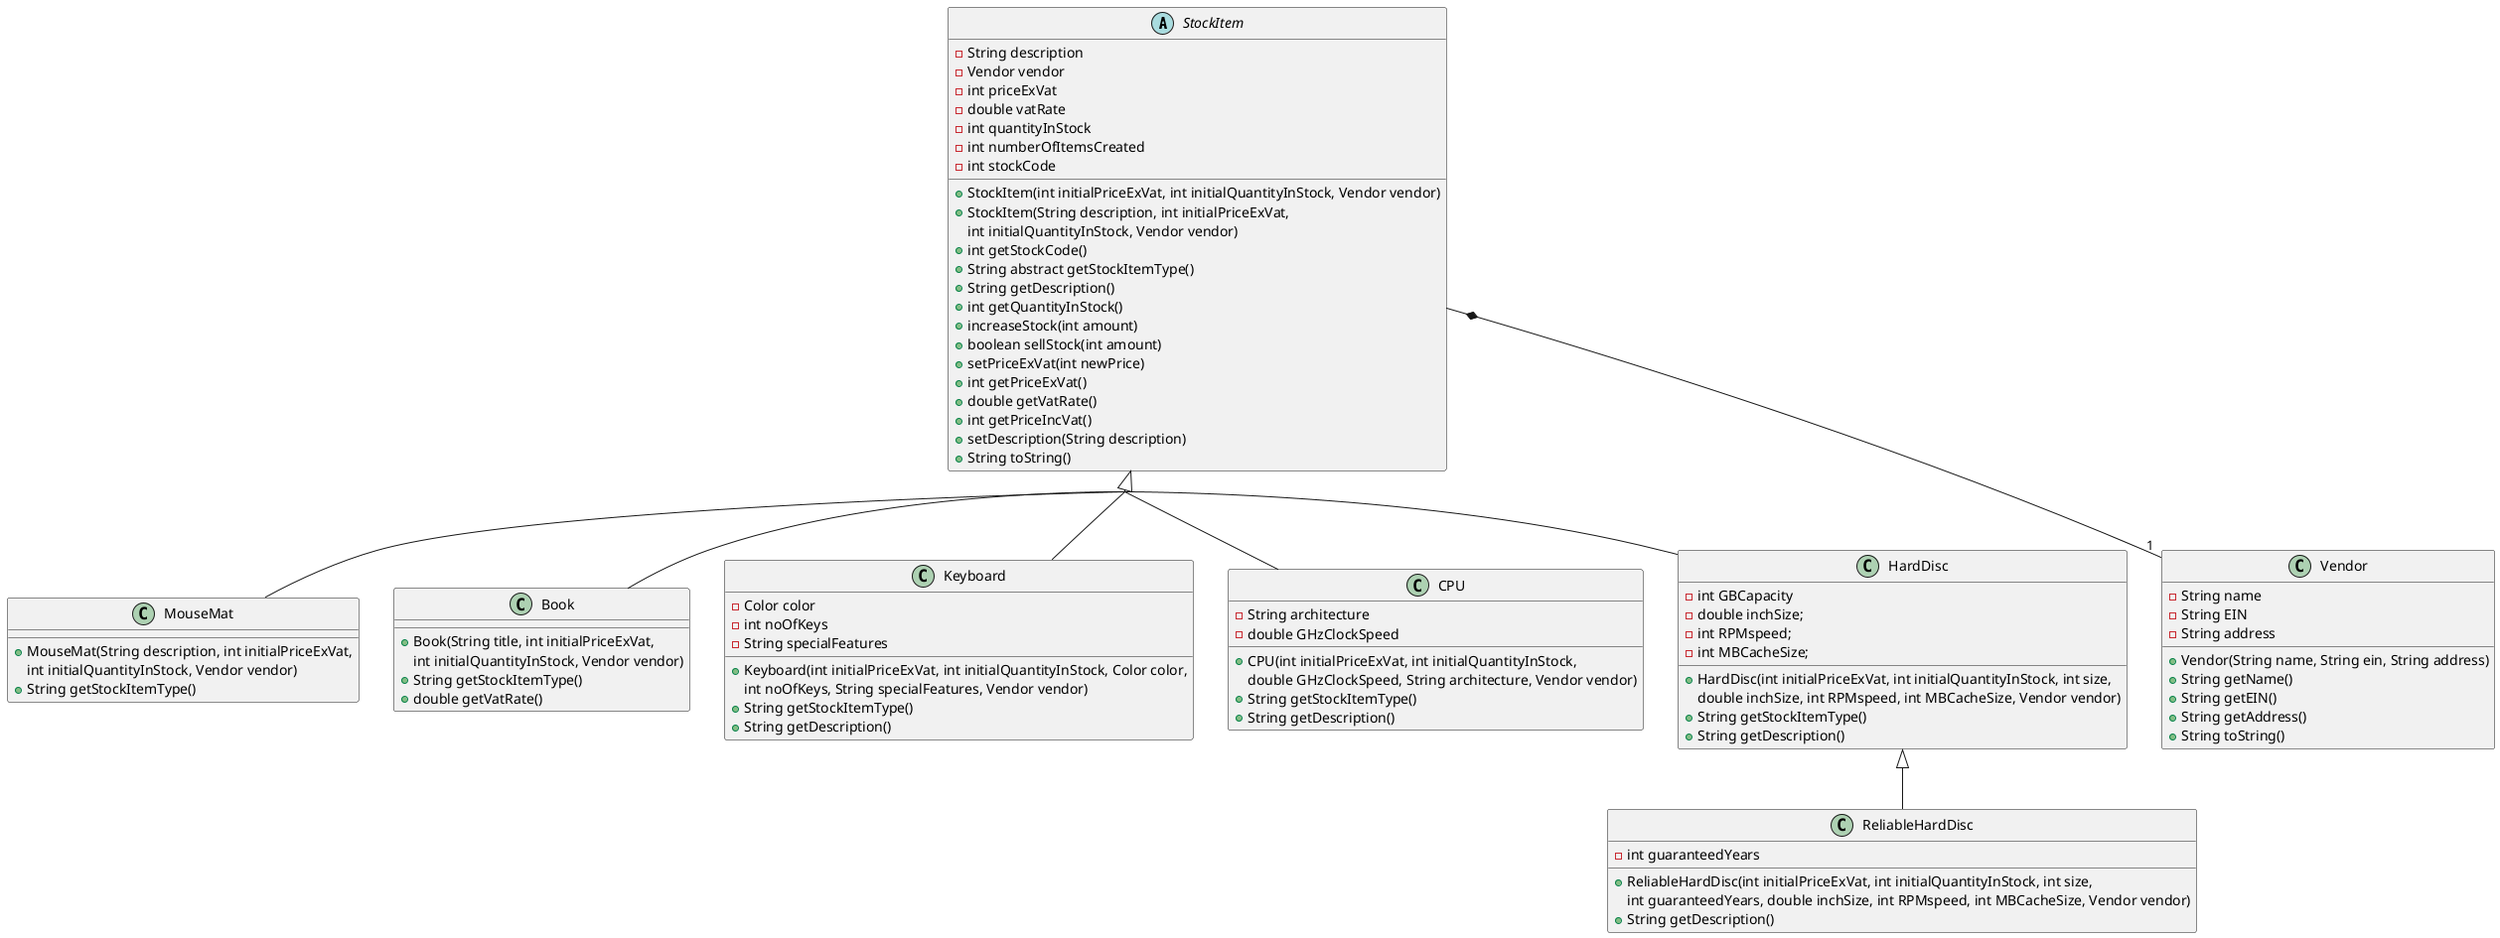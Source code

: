 @startuml
abstract class StockItem
{
    - String description
    - Vendor vendor
    - int priceExVat
    - double vatRate
    - int quantityInStock
    - int numberOfItemsCreated
    - int stockCode
    + StockItem(int initialPriceExVat, int initialQuantityInStock, Vendor vendor)
    + StockItem(String description, int initialPriceExVat,
                int initialQuantityInStock, Vendor vendor)
    + int getStockCode()
    + String abstract getStockItemType()
    + String getDescription()
    + int getQuantityInStock()
    + increaseStock(int amount)
    + boolean sellStock(int amount)
    + setPriceExVat(int newPrice)
    + int getPriceExVat()
    + double getVatRate()
    + int getPriceIncVat()
    + setDescription(String description)
    + String toString()
}

class MouseMat extends StockItem
{
    + MouseMat(String description, int initialPriceExVat,
            int initialQuantityInStock, Vendor vendor)
    + String getStockItemType()
}

class Book
{
    + Book(String title, int initialPriceExVat,
        int initialQuantityInStock, Vendor vendor)
    + String getStockItemType()
    + double getVatRate()
}

class Keyboard
{
      - Color color
      - int noOfKeys
      - String specialFeatures
      + Keyboard(int initialPriceExVat, int initialQuantityInStock, Color color,
                int noOfKeys, String specialFeatures, Vendor vendor)
      + String getStockItemType()
      + String getDescription()
}

class CPU
{
    - String architecture
    - double GHzClockSpeed
    + CPU(int initialPriceExVat, int initialQuantityInStock,
        double GHzClockSpeed, String architecture, Vendor vendor)
    + String getStockItemType()
    + String getDescription()
}

class HardDisc
{
    - int GBCapacity
    - double inchSize;
    - int RPMspeed;
    - int MBCacheSize;
    + HardDisc(int initialPriceExVat, int initialQuantityInStock, int size,
            double inchSize, int RPMspeed, int MBCacheSize, Vendor vendor)
    + String getStockItemType()
    + String getDescription()
}

class ReliableHardDisc extends HardDisc
{
    - int guaranteedYears
    + ReliableHardDisc(int initialPriceExVat, int initialQuantityInStock, int size,
                    int guaranteedYears, double inchSize, int RPMspeed, int MBCacheSize, Vendor vendor)
    + String getDescription()
}

class Vendor
{
    - String name
    - String EIN
    - String address
    + Vendor(String name, String ein, String address)
    + String getName()
    + String getEIN()
    + String getAddress()
    + String toString()

}

StockItem *-- "1" Vendor

skinparam groupInheritance 2

StockItem <|-- Book
StockItem <|-- Keyboard
StockItem <|-- CPU
StockItem <|-- HardDisc

@enduml